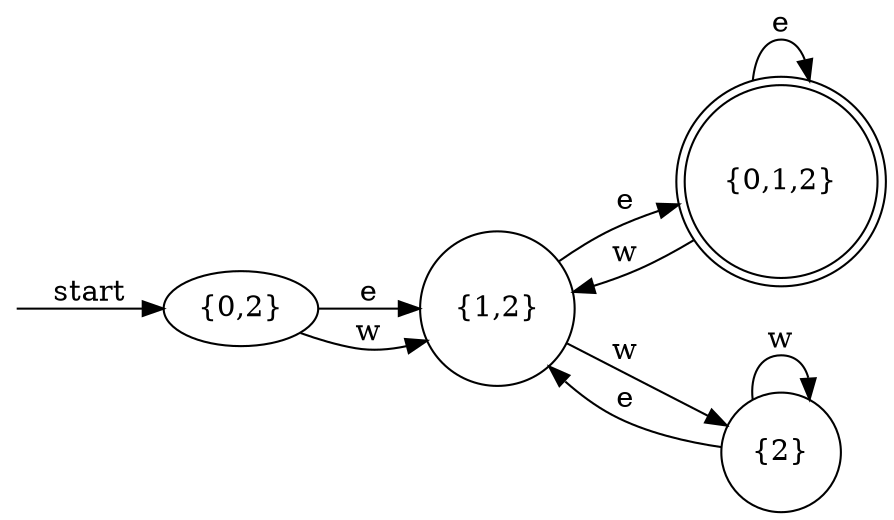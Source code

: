 digraph dfa {
    rankdir = LR;
    __start [style = invis, shape = point];
    __start -> "{0,2}" [ label = "start" ];
    node [shape = doublecircle]; "{0,2}" "{0,1,2}"
    node [shape = circle];
    "{0,2}" -> "{1,2}" [ label = "e" ];
    "{0,2}" -> "{1,2}" [ label = "w" ];
    "{1,2}" -> "{0,1,2}" [ label = "e" ];
    "{1,2}" -> "{2}" [ label = "w" ];
    "{0,1,2}" -> "{0,1,2}" [ label = "e" ];
    "{0,1,2}" -> "{1,2}" [ label = "w" ];
    "{2}" -> "{1,2}" [ label = "e" ];
    "{2}" -> "{2}" [ label = "w" ];
}
